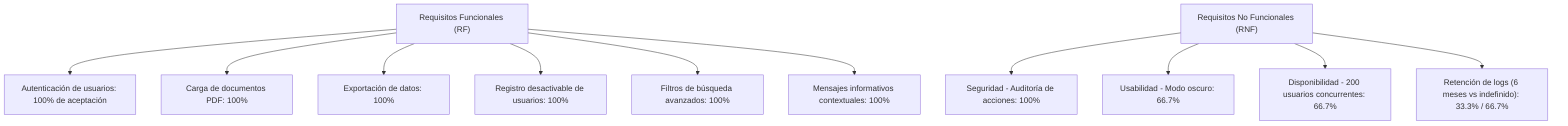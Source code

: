 flowchart TD
  
  B["Requisitos Funcionales (RF)"]
  B --> B1["Autenticación de usuarios: 100% de aceptación"]
  B --> B2["Carga de documentos PDF: 100%"]
  B --> B3["Exportación de datos: 100%"]
  B --> B4["Registro desactivable de usuarios: 100%"]
  B --> B5["Filtros de búsqueda avanzados: 100%"]
  B --> B6["Mensajes informativos contextuales: 100%"]
  
  C["Requisitos No Funcionales (RNF)"]
  C --> C1["Seguridad - Auditoría de acciones: 100%"]
  C --> C2["Usabilidad - Modo oscuro: 66.7%"]
  C --> C3["Disponibilidad - 200 usuarios concurrentes: 66.7%"]
  C --> C4["Retención de logs (6 meses vs indefinido): 33.3% / 66.7%"]